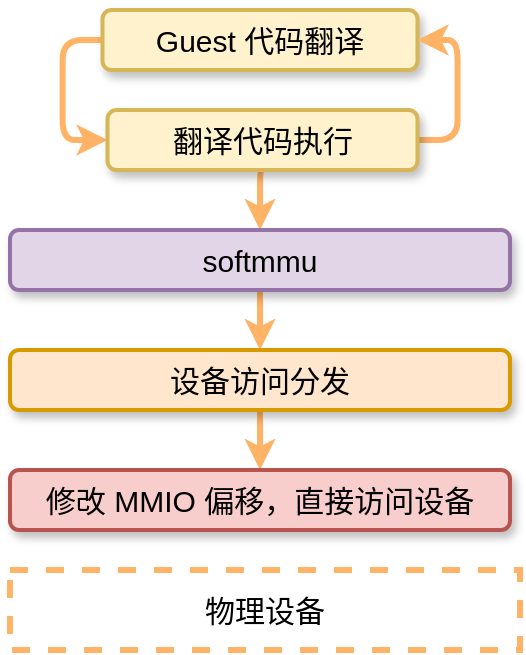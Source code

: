 <mxfile version="18.0.6" type="device"><diagram id="6A33YNNAumB7MYZeX0kF" name="第 1 页"><mxGraphModel dx="1422" dy="878" grid="1" gridSize="10" guides="1" tooltips="1" connect="1" arrows="1" fold="1" page="1" pageScale="1" pageWidth="1169" pageHeight="827" math="0" shadow="0"><root><mxCell id="0"/><mxCell id="1" parent="0"/><mxCell id="HFxFIARsH69i7TdEn2C6-12" style="edgeStyle=orthogonalEdgeStyle;shape=connector;rounded=1;orthogonalLoop=1;jettySize=auto;html=1;exitX=0;exitY=0.5;exitDx=0;exitDy=0;entryX=0;entryY=0.5;entryDx=0;entryDy=0;labelBackgroundColor=default;fontFamily=Helvetica;fontSize=15;fontColor=default;endArrow=classic;strokeColor=#FFB366;strokeWidth=3;" parent="1" source="HFxFIARsH69i7TdEn2C6-1" target="HFxFIARsH69i7TdEn2C6-2" edge="1"><mxGeometry relative="1" as="geometry"/></mxCell><mxCell id="HFxFIARsH69i7TdEn2C6-1" value="Guest 代码翻译" style="rounded=1;whiteSpace=wrap;html=1;fillColor=#fff2cc;strokeColor=#d6b656;fontSize=15;gradientColor=none;strokeWidth=2;glass=0;sketch=0;shadow=1;" parent="1" vertex="1"><mxGeometry x="341.25" y="310" width="157.5" height="30" as="geometry"/></mxCell><mxCell id="HFxFIARsH69i7TdEn2C6-14" style="edgeStyle=orthogonalEdgeStyle;shape=connector;rounded=1;orthogonalLoop=1;jettySize=auto;html=1;exitX=1;exitY=0.5;exitDx=0;exitDy=0;entryX=1;entryY=0.5;entryDx=0;entryDy=0;labelBackgroundColor=default;fontFamily=Helvetica;fontSize=15;fontColor=default;endArrow=classic;strokeColor=#FFB366;strokeWidth=3;" parent="1" source="HFxFIARsH69i7TdEn2C6-2" target="HFxFIARsH69i7TdEn2C6-1" edge="1"><mxGeometry relative="1" as="geometry"/></mxCell><mxCell id="HFxFIARsH69i7TdEn2C6-15" style="edgeStyle=orthogonalEdgeStyle;shape=connector;rounded=1;orthogonalLoop=1;jettySize=auto;html=1;exitX=0.5;exitY=1;exitDx=0;exitDy=0;entryX=0.5;entryY=0;entryDx=0;entryDy=0;labelBackgroundColor=default;fontFamily=Helvetica;fontSize=15;fontColor=default;endArrow=classic;strokeColor=#FFB366;strokeWidth=3;" parent="1" source="HFxFIARsH69i7TdEn2C6-2" target="HFxFIARsH69i7TdEn2C6-6" edge="1"><mxGeometry relative="1" as="geometry"/></mxCell><mxCell id="HFxFIARsH69i7TdEn2C6-2" value="翻译代码执行" style="rounded=1;whiteSpace=wrap;html=1;fillColor=#fff2cc;strokeColor=#d6b656;fontSize=15;gradientColor=none;strokeWidth=2;glass=0;sketch=0;shadow=1;" parent="1" vertex="1"><mxGeometry x="343.75" y="360" width="155" height="30" as="geometry"/></mxCell><mxCell id="8ctIIPdfvjHpFA_-OZFa-4" style="edgeStyle=orthogonalEdgeStyle;rounded=1;orthogonalLoop=1;jettySize=auto;html=1;fontSize=15;strokeColor=#FFB366;strokeWidth=3;exitX=0.5;exitY=1;exitDx=0;exitDy=0;" parent="1" source="TKWoMoW1EN7MKlVtygpp-1" target="8ctIIPdfvjHpFA_-OZFa-1" edge="1"><mxGeometry relative="1" as="geometry"><mxPoint x="420" y="540" as="sourcePoint"/></mxGeometry></mxCell><mxCell id="TKWoMoW1EN7MKlVtygpp-2" style="edgeStyle=orthogonalEdgeStyle;rounded=1;orthogonalLoop=1;jettySize=auto;html=1;exitX=0.5;exitY=1;exitDx=0;exitDy=0;fontSize=15;strokeColor=#FFB366;strokeWidth=3;" parent="1" source="HFxFIARsH69i7TdEn2C6-6" target="TKWoMoW1EN7MKlVtygpp-1" edge="1"><mxGeometry relative="1" as="geometry"/></mxCell><mxCell id="HFxFIARsH69i7TdEn2C6-6" value="softmmu" style="rounded=1;whiteSpace=wrap;html=1;fillColor=#e1d5e7;strokeColor=#9673a6;fontSize=15;strokeWidth=2;glass=0;sketch=0;shadow=1;" parent="1" vertex="1"><mxGeometry x="295" y="420" width="250" height="30" as="geometry"/></mxCell><mxCell id="8ctIIPdfvjHpFA_-OZFa-1" value="修改 MMIO 偏移，直接访问设备" style="rounded=1;whiteSpace=wrap;html=1;fillColor=#f8cecc;strokeColor=#b85450;fontSize=15;strokeWidth=2;glass=0;sketch=0;shadow=1;" parent="1" vertex="1"><mxGeometry x="295" y="540" width="250" height="30" as="geometry"/></mxCell><mxCell id="TKWoMoW1EN7MKlVtygpp-1" value="设备访问分发" style="rounded=1;whiteSpace=wrap;html=1;fillColor=#ffe6cc;strokeColor=#d79b00;fontSize=15;strokeWidth=2;glass=0;sketch=0;shadow=1;" parent="1" vertex="1"><mxGeometry x="295" y="480" width="250" height="30" as="geometry"/></mxCell><mxCell id="saVTroHzbw4Sli7Htuc5-1" value="物理设备" style="rounded=0;whiteSpace=wrap;html=1;labelBackgroundColor=default;endArrow=none;fontSize=15;strokeColor=#FFB366;dashed=1;strokeWidth=3;" vertex="1" parent="1"><mxGeometry x="295" y="590" width="255" height="40" as="geometry"/></mxCell></root></mxGraphModel></diagram></mxfile>